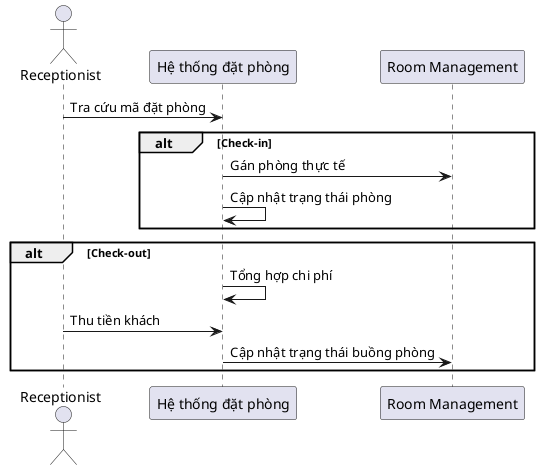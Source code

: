 @startuml
actor Receptionist
participant "Hệ thống đặt phòng" as System
participant "Room Management" as Room

Receptionist -> System: Tra cứu mã đặt phòng

alt Check-in
    System -> Room: Gán phòng thực tế
    System -> System: Cập nhật trạng thái phòng
end

alt Check-out
    System -> System: Tổng hợp chi phí
    Receptionist -> System: Thu tiền khách
    System -> Room: Cập nhật trạng thái buồng phòng
end
@enduml
